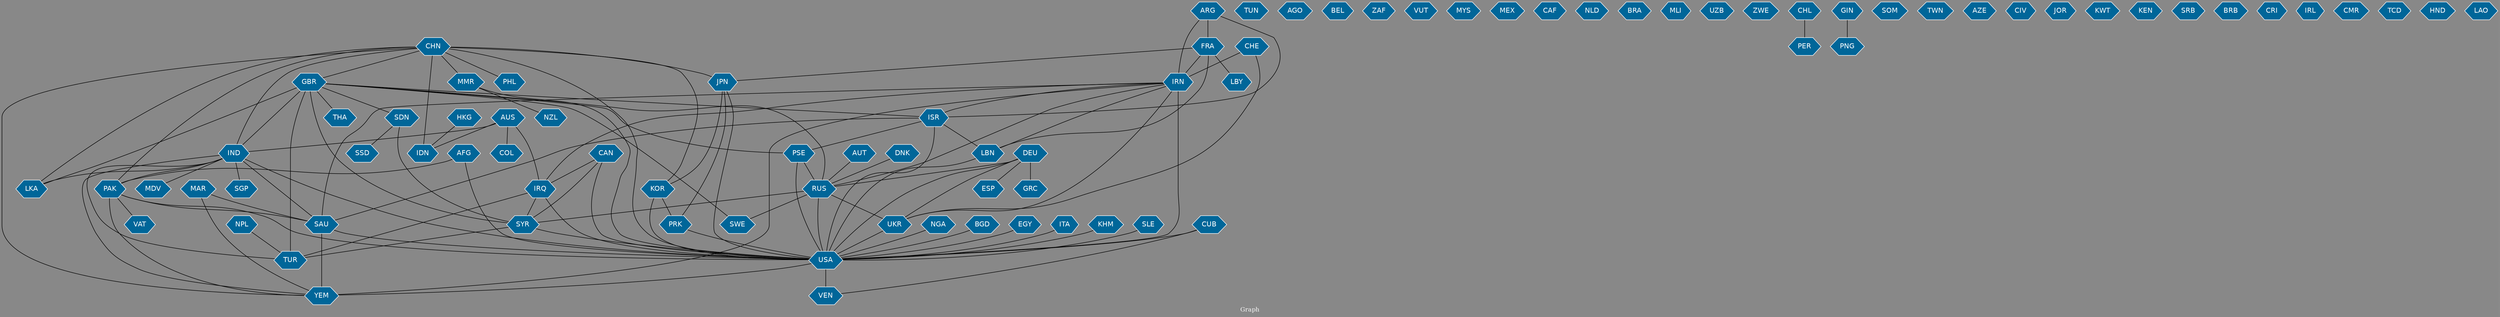 // Countries together in item graph
graph {
	graph [bgcolor="#888888" fontcolor=white fontsize=12 label="Graph" outputorder=edgesfirst overlap=prism]
	node [color=white fillcolor="#006699" fontcolor=white fontname=Helvetica shape=hexagon style=filled]
	edge [arrowhead=open color=black fontcolor=white fontname=Courier fontsize=12]
		MMR [label=MMR]
		TUN [label=TUN]
		USA [label=USA]
		GBR [label=GBR]
		IRQ [label=IRQ]
		NGA [label=NGA]
		LBY [label=LBY]
		IND [label=IND]
		YEM [label=YEM]
		SAU [label=SAU]
		GRC [label=GRC]
		DEU [label=DEU]
		PAK [label=PAK]
		BGD [label=BGD]
		AUS [label=AUS]
		AFG [label=AFG]
		FRA [label=FRA]
		CHE [label=CHE]
		IRN [label=IRN]
		UKR [label=UKR]
		LKA [label=LKA]
		CHN [label=CHN]
		RUS [label=RUS]
		AGO [label=AGO]
		JPN [label=JPN]
		KOR [label=KOR]
		TUR [label=TUR]
		CAN [label=CAN]
		MDV [label=MDV]
		NPL [label=NPL]
		ISR [label=ISR]
		PSE [label=PSE]
		BEL [label=BEL]
		SGP [label=SGP]
		VAT [label=VAT]
		ZAF [label=ZAF]
		SYR [label=SYR]
		SWE [label=SWE]
		EGY [label=EGY]
		VUT [label=VUT]
		MYS [label=MYS]
		MEX [label=MEX]
		CAF [label=CAF]
		NLD [label=NLD]
		ITA [label=ITA]
		SSD [label=SSD]
		SDN [label=SDN]
		PRK [label=PRK]
		IDN [label=IDN]
		VEN [label=VEN]
		BRA [label=BRA]
		MLI [label=MLI]
		ARG [label=ARG]
		ESP [label=ESP]
		UZB [label=UZB]
		AUT [label=AUT]
		ZWE [label=ZWE]
		KHM [label=KHM]
		NZL [label=NZL]
		CUB [label=CUB]
		MAR [label=MAR]
		CHL [label=CHL]
		PER [label=PER]
		HKG [label=HKG]
		GIN [label=GIN]
		SOM [label=SOM]
		LBN [label=LBN]
		TWN [label=TWN]
		THA [label=THA]
		COL [label=COL]
		AZE [label=AZE]
		CIV [label=CIV]
		JOR [label=JOR]
		DNK [label=DNK]
		KWT [label=KWT]
		KEN [label=KEN]
		PHL [label=PHL]
		SRB [label=SRB]
		SLE [label=SLE]
		BRB [label=BRB]
		CRI [label=CRI]
		IRL [label=IRL]
		CMR [label=CMR]
		TCD [label=TCD]
		PNG [label=PNG]
		HND [label=HND]
		LAO [label=LAO]
			SYR -- TUR [weight=2]
			CHN -- IND [weight=4]
			FRA -- IRN [weight=1]
			CAN -- USA [weight=1]
			SAU -- YEM [weight=9]
			IND -- SGP [weight=1]
			ISR -- PSE [weight=11]
			SLE -- USA [weight=1]
			AUS -- COL [weight=1]
			PAK -- VAT [weight=1]
			AFG -- USA [weight=7]
			IRN -- UKR [weight=1]
			IND -- MDV [weight=1]
			IRN -- ISR [weight=8]
			CAN -- SYR [weight=2]
			GBR -- PSE [weight=1]
			SDN -- SSD [weight=4]
			USA -- YEM [weight=1]
			BGD -- USA [weight=6]
			GBR -- THA [weight=1]
			PRK -- USA [weight=2]
			DEU -- ESP [weight=1]
			PAK -- YEM [weight=1]
			ISR -- LBN [weight=1]
			ISR -- SAU [weight=1]
			IND -- TUR [weight=1]
			IND -- SAU [weight=1]
			CHL -- PER [weight=1]
			KOR -- PRK [weight=1]
			NGA -- USA [weight=1]
			DEU -- RUS [weight=1]
			JPN -- USA [weight=1]
			KOR -- USA [weight=5]
			CHN -- USA [weight=1]
			CHN -- GBR [weight=2]
			RUS -- SYR [weight=1]
			IND -- USA [weight=4]
			ARG -- IRN [weight=1]
			MMR -- NZL [weight=1]
			GBR -- ISR [weight=1]
			AUS -- IRQ [weight=3]
			KHM -- USA [weight=1]
			JPN -- PRK [weight=1]
			EGY -- USA [weight=2]
			GBR -- IND [weight=1]
			DNK -- RUS [weight=1]
			CHN -- JPN [weight=5]
			MAR -- SAU [weight=1]
			UKR -- USA [weight=1]
			PSE -- USA [weight=1]
			ARG -- FRA [weight=2]
			ISR -- USA [weight=8]
			DEU -- GRC [weight=2]
			GBR -- RUS [weight=1]
			AUS -- IDN [weight=1]
			SDN -- SYR [weight=1]
			GBR -- SYR [weight=5]
			HKG -- IDN [weight=1]
			IRQ -- SYR [weight=1]
			GBR -- SDN [weight=1]
			IRN -- RUS [weight=1]
			GIN -- PNG [weight=1]
			AUT -- RUS [weight=1]
			IND -- PAK [weight=3]
			PAK -- USA [weight=8]
			IRN -- IRQ [weight=1]
			CHN -- LKA [weight=4]
			GBR -- SWE [weight=2]
			IND -- LKA [weight=4]
			CHN -- MMR [weight=2]
			CHE -- IRN [weight=1]
			FRA -- JPN [weight=1]
			CHN -- PHL [weight=1]
			ARG -- ISR [weight=1]
			RUS -- UKR [weight=5]
			MMR -- USA [weight=1]
			IRN -- USA [weight=27]
			JPN -- KOR [weight=2]
			IRN -- SAU [weight=2]
			FRA -- LBN [weight=1]
			CHN -- KOR [weight=2]
			CUB -- VEN [weight=2]
			SYR -- USA [weight=4]
			DEU -- UKR [weight=1]
			PSE -- RUS [weight=1]
			IRQ -- USA [weight=5]
			IRQ -- TUR [weight=1]
			LBN -- USA [weight=1]
			IRN -- YEM [weight=2]
			AUS -- IND [weight=2]
			GBR -- TUR [weight=4]
			MAR -- YEM [weight=1]
			RUS -- USA [weight=6]
			CHE -- UKR [weight=1]
			IND -- YEM [weight=3]
			DEU -- USA [weight=1]
			USA -- VEN [weight=6]
			PAK -- SAU [weight=1]
			CUB -- USA [weight=4]
			CHN -- IDN [weight=2]
			CAN -- IRQ [weight=3]
			CHN -- YEM [weight=1]
			ITA -- USA [weight=1]
			RUS -- SWE [weight=1]
			CHN -- PAK [weight=1]
			AFG -- PAK [weight=2]
			FRA -- LBY [weight=1]
			NPL -- TUR [weight=1]
			GBR -- LKA [weight=1]
			IRN -- LBN [weight=1]
			SAU -- USA [weight=1]
}